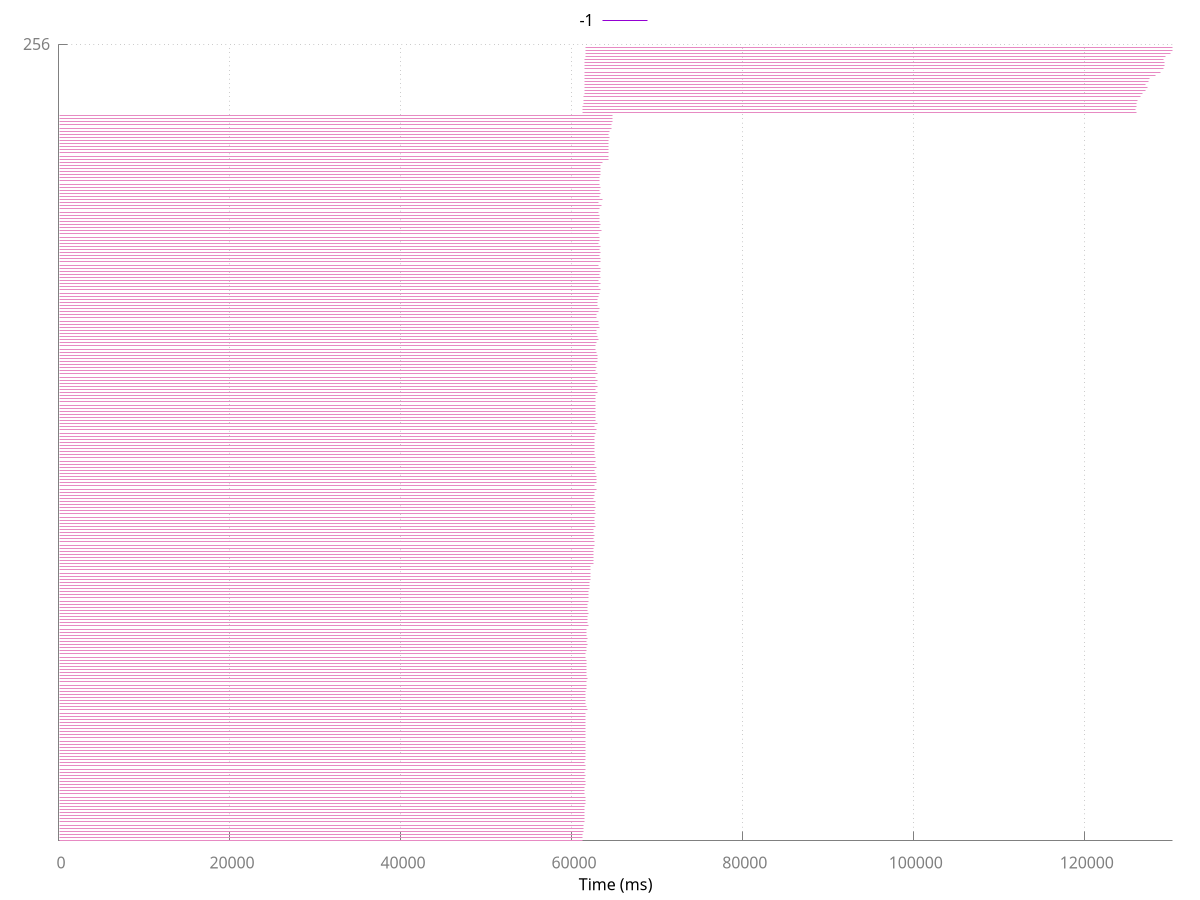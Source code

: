set terminal pdfcairo font 'Times,22' linewidth 4 rounded dashlength 2 size 5,5

# Line style for axes
set style line 80 lt 1 lc rgb "#808080"

# Line style for grid
set style line 81 lt 0 # dashed
set style line 81 lt rgb "#808080"  # grey

set grid back linestyle 81
set border 3 back linestyle 80 # Remove border on top and right.  These
             # borders are useless and make it harder
             # to see plotted lines near the border.
    # Also, put it in grey; no need for so much emphasis on a border.
set xtics nomirror
set ytics nomirror

set style line 1 lt rgb "#fc8d62" lw 1 pt 1
set style line 2 lt rgb "#8da0cb" lw 1 pt 6
set style line 3 lt rgb "#e78ac3" lw 1 pt 2
set style line 4 lt rgb "#a6d854" lw 1 pt 3
set style line 5 lt rgb "#66c2a5" lw 1 pt 4
set style line 6 lt rgb "#ffd92f" lw 1 pt 5
set style line 7 lt rgb "#e5c494" lw 1 pt 7
set style line 8 lt rgb "#b3b3b3" lw 1 pt 8

set xlabel "Time (ms)" offset 0,0.5
set key above

set arrow from 0,0 to 61282,0 ls 3 nohead
set arrow from 0,1 to 61285,1 ls 3 nohead
set arrow from 0,2 to 61297,2 ls 3 nohead
set arrow from 0,3 to 61333,3 ls 3 nohead
set arrow from 0,4 to 61370,4 ls 3 nohead
set arrow from 0,5 to 61377,5 ls 3 nohead
set arrow from 0,6 to 61429,6 ls 3 nohead
set arrow from 0,7 to 61435,7 ls 3 nohead
set arrow from 0,8 to 61486,8 ls 3 nohead
set arrow from 0,9 to 61514,9 ls 3 nohead
set arrow from 0,10 to 61499,10 ls 3 nohead
set arrow from 0,11 to 61501,11 ls 3 nohead
set arrow from 0,12 to 61533,12 ls 3 nohead
set arrow from 0,13 to 61548,13 ls 3 nohead
set arrow from 0,14 to 61547,14 ls 3 nohead
set arrow from 0,15 to 61489,15 ls 3 nohead
set arrow from 0,16 to 61478,16 ls 3 nohead
set arrow from 0,17 to 61481,17 ls 3 nohead
set arrow from 0,18 to 61570,18 ls 3 nohead
set arrow from 0,19 to 61575,19 ls 3 nohead
set arrow from 0,20 to 61507,20 ls 3 nohead
set arrow from 0,21 to 61593,21 ls 3 nohead
set arrow from 0,22 to 61518,22 ls 3 nohead
set arrow from 0,23 to 61602,23 ls 3 nohead
set arrow from 0,24 to 61617,24 ls 3 nohead
set arrow from 0,25 to 61531,25 ls 3 nohead
set arrow from 0,26 to 61543,26 ls 3 nohead
set arrow from 0,27 to 61533,27 ls 3 nohead
set arrow from 0,28 to 61539,28 ls 3 nohead
set arrow from 0,29 to 61540,29 ls 3 nohead
set arrow from 0,30 to 61564,30 ls 3 nohead
set arrow from 0,31 to 61573,31 ls 3 nohead
set arrow from 0,32 to 61575,32 ls 3 nohead
set arrow from 0,33 to 61566,33 ls 3 nohead
set arrow from 0,34 to 61571,34 ls 3 nohead
set arrow from 0,35 to 61642,35 ls 3 nohead
set arrow from 0,36 to 61616,36 ls 3 nohead
set arrow from 0,37 to 61602,37 ls 3 nohead
set arrow from 0,38 to 61607,38 ls 3 nohead
set arrow from 0,39 to 61627,39 ls 3 nohead
set arrow from 0,40 to 61645,40 ls 3 nohead
set arrow from 0,41 to 61638,41 ls 3 nohead
set arrow from 0,42 to 61772,42 ls 3 nohead
set arrow from 0,43 to 61717,43 ls 3 nohead
set arrow from 0,44 to 61608,44 ls 3 nohead
set arrow from 0,45 to 61604,45 ls 3 nohead
set arrow from 0,46 to 61630,46 ls 3 nohead
set arrow from 0,47 to 61625,47 ls 3 nohead
set arrow from 0,48 to 61643,48 ls 3 nohead
set arrow from 0,49 to 61655,49 ls 3 nohead
set arrow from 0,50 to 61653,50 ls 3 nohead
set arrow from 0,51 to 61672,51 ls 3 nohead
set arrow from 0,52 to 61773,52 ls 3 nohead
set arrow from 0,53 to 61673,53 ls 3 nohead
set arrow from 0,54 to 61701,54 ls 3 nohead
set arrow from 0,55 to 61715,55 ls 3 nohead
set arrow from 0,56 to 61728,56 ls 3 nohead
set arrow from 0,57 to 61756,57 ls 3 nohead
set arrow from 0,58 to 61747,58 ls 3 nohead
set arrow from 0,59 to 61613,59 ls 3 nohead
set arrow from 0,60 to 61612,60 ls 3 nohead
set arrow from 0,61 to 61656,61 ls 3 nohead
set arrow from 0,62 to 61657,62 ls 3 nohead
set arrow from 0,63 to 61821,63 ls 3 nohead
set arrow from 0,64 to 61679,64 ls 3 nohead
set arrow from 0,65 to 61833,65 ls 3 nohead
set arrow from 0,66 to 61744,66 ls 3 nohead
set arrow from 0,67 to 61743,67 ls 3 nohead
set arrow from 0,68 to 61749,68 ls 3 nohead
set arrow from 0,69 to 61896,69 ls 3 nohead
set arrow from 0,70 to 61774,70 ls 3 nohead
set arrow from 0,71 to 61775,71 ls 3 nohead
set arrow from 0,72 to 61802,72 ls 3 nohead
set arrow from 0,73 to 61967,73 ls 3 nohead
set arrow from 0,74 to 61821,74 ls 3 nohead
set arrow from 0,75 to 61820,75 ls 3 nohead
set arrow from 0,76 to 61879,76 ls 3 nohead
set arrow from 0,77 to 61986,77 ls 3 nohead
set arrow from 0,78 to 61991,78 ls 3 nohead
set arrow from 0,79 to 61975,79 ls 3 nohead
set arrow from 0,80 to 61952,80 ls 3 nohead
set arrow from 0,81 to 62048,81 ls 3 nohead
set arrow from 0,82 to 62050,82 ls 3 nohead
set arrow from 0,83 to 62089,83 ls 3 nohead
set arrow from 0,84 to 62122,84 ls 3 nohead
set arrow from 0,85 to 62123,85 ls 3 nohead
set arrow from 0,86 to 62142,86 ls 3 nohead
set arrow from 0,87 to 62147,87 ls 3 nohead
set arrow from 0,88 to 62174,88 ls 3 nohead
set arrow from 0,89 to 62469,89 ls 3 nohead
set arrow from 0,90 to 62488,90 ls 3 nohead
set arrow from 0,91 to 62473,91 ls 3 nohead
set arrow from 0,92 to 62519,92 ls 3 nohead
set arrow from 0,93 to 62540,93 ls 3 nohead
set arrow from 0,94 to 62545,94 ls 3 nohead
set arrow from 0,95 to 62588,95 ls 3 nohead
set arrow from 0,96 to 62598,96 ls 3 nohead
set arrow from 0,97 to 62561,97 ls 3 nohead
set arrow from 0,98 to 62589,98 ls 3 nohead
set arrow from 0,99 to 62584,99 ls 3 nohead
set arrow from 0,100 to 62539,100 ls 3 nohead
set arrow from 0,101 to 62777,101 ls 3 nohead
set arrow from 0,102 to 62654,102 ls 3 nohead
set arrow from 0,103 to 62666,103 ls 3 nohead
set arrow from 0,104 to 62629,104 ls 3 nohead
set arrow from 0,105 to 62775,105 ls 3 nohead
set arrow from 0,106 to 62633,106 ls 3 nohead
set arrow from 0,107 to 62785,107 ls 3 nohead
set arrow from 0,108 to 62654,108 ls 3 nohead
set arrow from 0,109 to 62815,109 ls 3 nohead
set arrow from 0,110 to 62582,110 ls 3 nohead
set arrow from 0,111 to 62667,111 ls 3 nohead
set arrow from 0,112 to 62658,112 ls 3 nohead
set arrow from 0,113 to 62829,113 ls 3 nohead
set arrow from 0,114 to 62588,114 ls 3 nohead
set arrow from 0,115 to 62826,115 ls 3 nohead
set arrow from 0,116 to 62821,116 ls 3 nohead
set arrow from 0,117 to 62841,117 ls 3 nohead
set arrow from 0,118 to 62723,118 ls 3 nohead
set arrow from 0,119 to 62623,119 ls 3 nohead
set arrow from 0,120 to 62844,120 ls 3 nohead
set arrow from 0,121 to 62699,121 ls 3 nohead
set arrow from 0,122 to 62716,122 ls 3 nohead
set arrow from 0,123 to 62710,123 ls 3 nohead
set arrow from 0,124 to 62647,124 ls 3 nohead
set arrow from 0,125 to 62662,125 ls 3 nohead
set arrow from 0,126 to 62688,126 ls 3 nohead
set arrow from 0,127 to 62691,127 ls 3 nohead
set arrow from 0,128 to 62655,128 ls 3 nohead
set arrow from 0,129 to 62651,129 ls 3 nohead
set arrow from 0,130 to 62675,130 ls 3 nohead
set arrow from 0,131 to 62744,131 ls 3 nohead
set arrow from 0,132 to 62933,132 ls 3 nohead
set arrow from 0,133 to 62674,133 ls 3 nohead
set arrow from 0,134 to 62987,134 ls 3 nohead
set arrow from 0,135 to 62711,135 ls 3 nohead
set arrow from 0,136 to 62742,136 ls 3 nohead
set arrow from 0,137 to 62747,137 ls 3 nohead
set arrow from 0,138 to 62754,138 ls 3 nohead
set arrow from 0,139 to 62790,139 ls 3 nohead
set arrow from 0,140 to 62747,140 ls 3 nohead
set arrow from 0,141 to 62808,141 ls 3 nohead
set arrow from 0,142 to 62731,142 ls 3 nohead
set arrow from 0,143 to 62749,143 ls 3 nohead
set arrow from 0,144 to 63023,144 ls 3 nohead
set arrow from 0,145 to 62781,145 ls 3 nohead
set arrow from 0,146 to 63023,146 ls 3 nohead
set arrow from 0,147 to 62790,147 ls 3 nohead
set arrow from 0,148 to 63042,148 ls 3 nohead
set arrow from 0,149 to 62794,149 ls 3 nohead
set arrow from 0,150 to 63030,150 ls 3 nohead
set arrow from 0,151 to 62769,151 ls 3 nohead
set arrow from 0,152 to 62854,152 ls 3 nohead
set arrow from 0,153 to 62774,153 ls 3 nohead
set arrow from 0,154 to 63047,154 ls 3 nohead
set arrow from 0,155 to 63052,155 ls 3 nohead
set arrow from 0,156 to 62947,156 ls 3 nohead
set arrow from 0,157 to 62880,157 ls 3 nohead
set arrow from 0,158 to 62811,158 ls 3 nohead
set arrow from 0,159 to 62796,159 ls 3 nohead
set arrow from 0,160 to 62834,160 ls 3 nohead
set arrow from 0,161 to 63101,161 ls 3 nohead
set arrow from 0,162 to 63041,162 ls 3 nohead
set arrow from 0,163 to 62896,163 ls 3 nohead
set arrow from 0,164 to 62881,164 ls 3 nohead
set arrow from 0,165 to 63175,165 ls 3 nohead
set arrow from 0,166 to 63057,166 ls 3 nohead
set arrow from 0,167 to 63075,167 ls 3 nohead
set arrow from 0,168 to 62896,168 ls 3 nohead
set arrow from 0,169 to 62894,169 ls 3 nohead
set arrow from 0,170 to 63167,170 ls 3 nohead
set arrow from 0,171 to 63177,171 ls 3 nohead
set arrow from 0,172 to 63018,172 ls 3 nohead
set arrow from 0,173 to 63031,173 ls 3 nohead
set arrow from 0,174 to 63048,174 ls 3 nohead
set arrow from 0,175 to 63133,175 ls 3 nohead
set arrow from 0,176 to 63196,176 ls 3 nohead
set arrow from 0,177 to 63300,177 ls 3 nohead
set arrow from 0,178 to 63137,178 ls 3 nohead
set arrow from 0,179 to 63299,179 ls 3 nohead
set arrow from 0,180 to 63152,180 ls 3 nohead
set arrow from 0,181 to 63304,181 ls 3 nohead
set arrow from 0,182 to 63218,182 ls 3 nohead
set arrow from 0,183 to 63328,183 ls 3 nohead
set arrow from 0,184 to 63346,184 ls 3 nohead
set arrow from 0,185 to 63074,185 ls 3 nohead
set arrow from 0,186 to 63377,186 ls 3 nohead
set arrow from 0,187 to 63381,187 ls 3 nohead
set arrow from 0,188 to 63228,188 ls 3 nohead
set arrow from 0,189 to 63395,189 ls 3 nohead
set arrow from 0,190 to 63239,190 ls 3 nohead
set arrow from 0,191 to 63404,191 ls 3 nohead
set arrow from 0,192 to 63139,192 ls 3 nohead
set arrow from 0,193 to 63261,193 ls 3 nohead
set arrow from 0,194 to 63275,194 ls 3 nohead
set arrow from 0,195 to 63160,195 ls 3 nohead
set arrow from 0,196 to 63438,196 ls 3 nohead
set arrow from 0,197 to 63186,197 ls 3 nohead
set arrow from 0,198 to 63294,198 ls 3 nohead
set arrow from 0,199 to 63171,199 ls 3 nohead
set arrow from 0,200 to 63182,200 ls 3 nohead
set arrow from 0,201 to 63195,201 ls 3 nohead
set arrow from 0,202 to 63127,202 ls 3 nohead
set arrow from 0,203 to 63220,203 ls 3 nohead
set arrow from 0,204 to 63509,204 ls 3 nohead
set arrow from 0,205 to 63137,205 ls 3 nohead
set arrow from 0,206 to 63549,206 ls 3 nohead
set arrow from 0,207 to 63195,207 ls 3 nohead
set arrow from 0,208 to 63329,208 ls 3 nohead
set arrow from 0,209 to 63208,209 ls 3 nohead
set arrow from 0,210 to 63287,210 ls 3 nohead
set arrow from 0,211 to 63240,211 ls 3 nohead
set arrow from 0,212 to 63239,212 ls 3 nohead
set arrow from 0,213 to 63268,213 ls 3 nohead
set arrow from 0,214 to 63303,214 ls 3 nohead
set arrow from 0,215 to 63310,215 ls 3 nohead
set arrow from 0,216 to 63322,216 ls 3 nohead
set arrow from 0,217 to 63394,217 ls 3 nohead
set arrow from 0,218 to 63636,218 ls 3 nohead
set arrow from 0,219 to 64240,219 ls 3 nohead
set arrow from 0,220 to 64264,220 ls 3 nohead
set arrow from 0,221 to 64269,221 ls 3 nohead
set arrow from 0,222 to 64286,222 ls 3 nohead
set arrow from 0,223 to 64304,223 ls 3 nohead
set arrow from 0,224 to 64330,224 ls 3 nohead
set arrow from 0,225 to 64335,225 ls 3 nohead
set arrow from 0,226 to 64342,226 ls 3 nohead
set arrow from 0,227 to 64335,227 ls 3 nohead
set arrow from 0,228 to 64436,228 ls 3 nohead
set arrow from 0,229 to 64648,229 ls 3 nohead
set arrow from 0,230 to 64674,230 ls 3 nohead
set arrow from 0,231 to 64736,231 ls 3 nohead
set arrow from 0,232 to 64727,232 ls 3 nohead
set arrow from 0,233 to 64729,233 ls 3 nohead
set arrow from 61282,234 to 126017,234 ls 3 nohead
set arrow from 61285,235 to 125899,235 ls 3 nohead
set arrow from 61297,236 to 126017,236 ls 3 nohead
set arrow from 61333,237 to 126082,237 ls 3 nohead
set arrow from 61370,238 to 126161,238 ls 3 nohead
set arrow from 61377,239 to 126464,239 ls 3 nohead
set arrow from 61429,240 to 126783,240 ls 3 nohead
set arrow from 61435,241 to 127117,241 ls 3 nohead
set arrow from 61478,242 to 127332,242 ls 3 nohead
set arrow from 61481,243 to 127117,243 ls 3 nohead
set arrow from 61486,244 to 127405,244 ls 3 nohead
set arrow from 61489,245 to 127524,245 ls 3 nohead
set arrow from 61499,246 to 128278,246 ls 3 nohead
set arrow from 61501,247 to 128841,247 ls 3 nohead
set arrow from 61507,248 to 129254,248 ls 3 nohead
set arrow from 61514,249 to 129271,249 ls 3 nohead
set arrow from 61518,250 to 129269,250 ls 3 nohead
set arrow from 61531,251 to 129257,251 ls 3 nohead
set arrow from 61533,252 to 129465,252 ls 3 nohead
set arrow from 61533,253 to 129981,253 ls 3 nohead
set arrow from 61539,254 to 130276,254 ls 3 nohead
set arrow from 61540,255 to 130260,255 ls 3 nohead
set ytics (256)
set xrange [0:130260]
set yrange [0:256]
set output "../Experiments/midasExp/leaflet-finder/Spark/AppData/spParCCweak/spParCC_262K_16384_256_1-pilot.0000/unit.000000/app-20170221094612-0000_0_sim_median_progress_rate_waterfall.pdf"
plot -1

